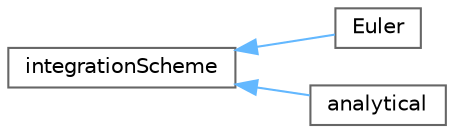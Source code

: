 digraph "Graphical Class Hierarchy"
{
 // LATEX_PDF_SIZE
  bgcolor="transparent";
  edge [fontname=Helvetica,fontsize=10,labelfontname=Helvetica,labelfontsize=10];
  node [fontname=Helvetica,fontsize=10,shape=box,height=0.2,width=0.4];
  rankdir="LR";
  Node0 [id="Node000000",label="integrationScheme",height=0.2,width=0.4,color="grey40", fillcolor="white", style="filled",URL="$classFoam_1_1integrationScheme.html",tooltip="Base for a set of schemes which integrate simple ODEs which arise from semi-implcit rate expressions."];
  Node0 -> Node1 [id="edge4836_Node000000_Node000001",dir="back",color="steelblue1",style="solid",tooltip=" "];
  Node1 [id="Node000001",label="Euler",height=0.2,width=0.4,color="grey40", fillcolor="white", style="filled",URL="$classFoam_1_1integrationSchemes_1_1Euler.html",tooltip=" "];
  Node0 -> Node2 [id="edge4837_Node000000_Node000002",dir="back",color="steelblue1",style="solid",tooltip=" "];
  Node2 [id="Node000002",label="analytical",height=0.2,width=0.4,color="grey40", fillcolor="white", style="filled",URL="$classFoam_1_1integrationSchemes_1_1analytical.html",tooltip="Analytical integration scheme."];
}
